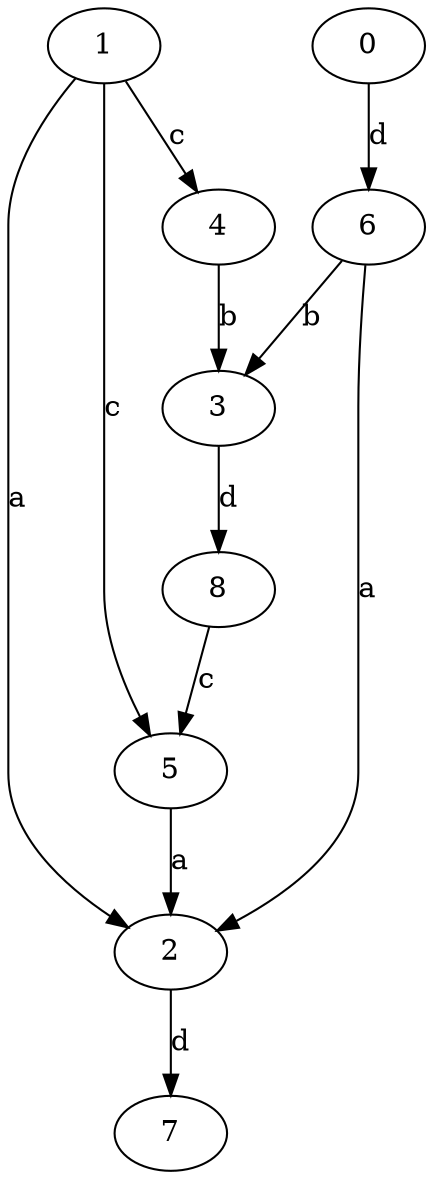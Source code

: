 strict digraph  {
1;
2;
3;
4;
5;
6;
0;
7;
8;
1 -> 2  [label=a];
1 -> 4  [label=c];
1 -> 5  [label=c];
2 -> 7  [label=d];
3 -> 8  [label=d];
4 -> 3  [label=b];
5 -> 2  [label=a];
6 -> 2  [label=a];
6 -> 3  [label=b];
0 -> 6  [label=d];
8 -> 5  [label=c];
}
